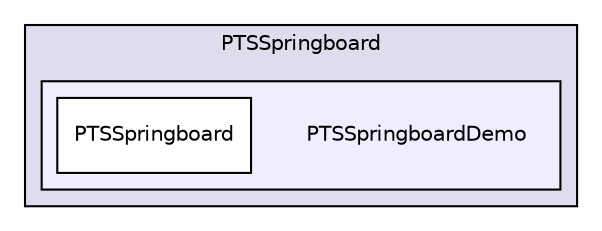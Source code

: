 digraph "/Users/rgasser/Documents/Programmieren/Objective-C/Klassen/PTSSpringboard/PTSSpringboardDemo" {
  compound=true
  node [ fontsize="10", fontname="Helvetica"];
  edge [ labelfontsize="10", labelfontname="Helvetica"];
  subgraph clusterdir_e3d121ad25e44532e8e569991507a4c9 {
    graph [ bgcolor="#ddddee", pencolor="black", label="PTSSpringboard" fontname="Helvetica", fontsize="10", URL="dir_e3d121ad25e44532e8e569991507a4c9.html"]
  subgraph clusterdir_96a41e1d6cfe80785464ddaa46965486 {
    graph [ bgcolor="#eeeeff", pencolor="black", label="" URL="dir_96a41e1d6cfe80785464ddaa46965486.html"];
    dir_96a41e1d6cfe80785464ddaa46965486 [shape=plaintext label="PTSSpringboardDemo"];
    dir_06eef5d1ecc26c6920f4b9d2bdefc5ca [shape=box label="PTSSpringboard" color="black" fillcolor="white" style="filled" URL="dir_06eef5d1ecc26c6920f4b9d2bdefc5ca.html"];
  }
  }
}
